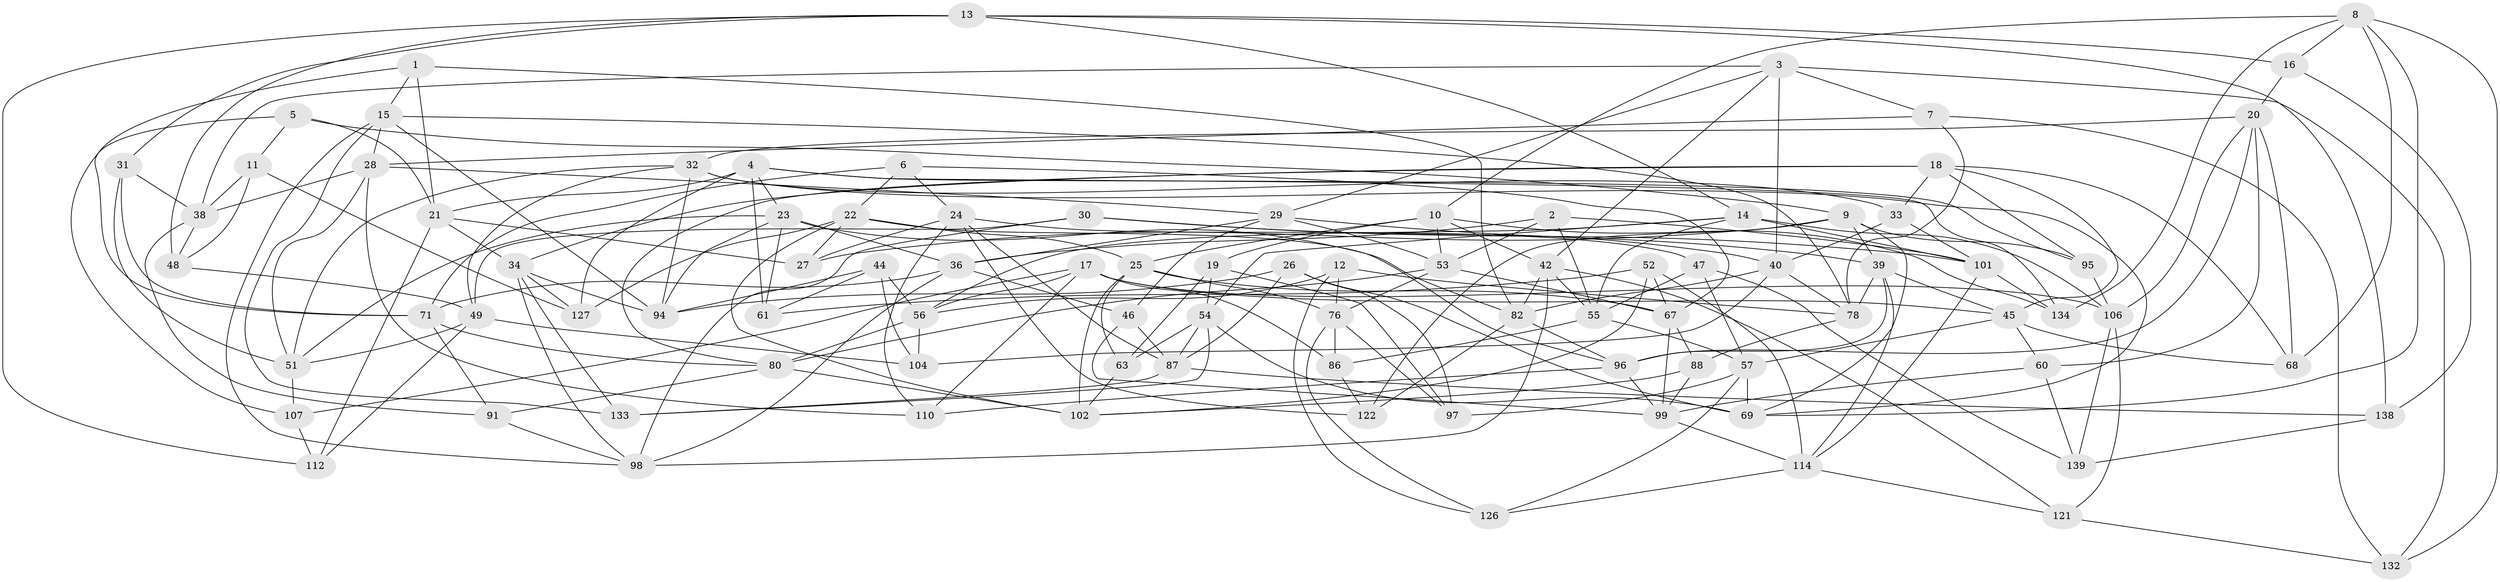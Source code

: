 // Generated by graph-tools (version 1.1) at 2025/52/02/27/25 19:52:31]
// undirected, 90 vertices, 229 edges
graph export_dot {
graph [start="1"]
  node [color=gray90,style=filled];
  1;
  2;
  3 [super="+35"];
  4 [super="+64"];
  5;
  6;
  7;
  8 [super="+59"];
  9 [super="+128"];
  10 [super="+74"];
  11;
  12;
  13 [super="+108"];
  14 [super="+70"];
  15 [super="+77"];
  16;
  17 [super="+79"];
  18 [super="+90"];
  19;
  20 [super="+117"];
  21 [super="+115"];
  22 [super="+83"];
  23 [super="+58"];
  24 [super="+43"];
  25 [super="+41"];
  26;
  27;
  28 [super="+93"];
  29 [super="+135"];
  30;
  31;
  32 [super="+109"];
  33;
  34 [super="+105"];
  36 [super="+37"];
  38 [super="+136"];
  39 [super="+89"];
  40 [super="+72"];
  42 [super="+50"];
  44;
  45 [super="+75"];
  46;
  47;
  48;
  49 [super="+100"];
  51 [super="+65"];
  52;
  53 [super="+66"];
  54 [super="+125"];
  55 [super="+130"];
  56 [super="+73"];
  57 [super="+62"];
  60;
  61;
  63;
  67 [super="+118"];
  68;
  69 [super="+111"];
  71 [super="+123"];
  76 [super="+84"];
  78 [super="+81"];
  80 [super="+92"];
  82 [super="+85"];
  86;
  87 [super="+131"];
  88;
  91;
  94 [super="+119"];
  95;
  96 [super="+116"];
  97;
  98 [super="+137"];
  99 [super="+129"];
  101 [super="+113"];
  102 [super="+103"];
  104;
  106 [super="+124"];
  107;
  110;
  112;
  114 [super="+120"];
  121;
  122;
  126;
  127;
  132;
  133;
  134;
  138;
  139;
  1 -- 71;
  1 -- 82;
  1 -- 15;
  1 -- 21;
  2 -- 53;
  2 -- 101;
  2 -- 55;
  2 -- 36;
  3 -- 29;
  3 -- 40;
  3 -- 38;
  3 -- 42;
  3 -- 132;
  3 -- 7;
  4 -- 95;
  4 -- 127;
  4 -- 61;
  4 -- 21;
  4 -- 134;
  4 -- 23;
  5 -- 21;
  5 -- 11;
  5 -- 107;
  5 -- 9;
  6 -- 71;
  6 -- 22;
  6 -- 24;
  6 -- 67;
  7 -- 78;
  7 -- 28;
  7 -- 132;
  8 -- 16;
  8 -- 10;
  8 -- 69;
  8 -- 132;
  8 -- 134;
  8 -- 68;
  9 -- 95;
  9 -- 27;
  9 -- 69;
  9 -- 122;
  9 -- 39;
  10 -- 53;
  10 -- 42;
  10 -- 19;
  10 -- 25;
  10 -- 134;
  11 -- 38;
  11 -- 127;
  11 -- 48;
  12 -- 56;
  12 -- 126;
  12 -- 76;
  12 -- 78;
  13 -- 16;
  13 -- 112;
  13 -- 48;
  13 -- 138;
  13 -- 14;
  13 -- 31;
  14 -- 101;
  14 -- 106;
  14 -- 55;
  14 -- 54;
  14 -- 56;
  15 -- 133;
  15 -- 78;
  15 -- 98;
  15 -- 94;
  15 -- 28;
  16 -- 138;
  16 -- 20;
  17 -- 110;
  17 -- 106;
  17 -- 107;
  17 -- 86;
  17 -- 56;
  17 -- 45;
  18 -- 33;
  18 -- 95;
  18 -- 68;
  18 -- 80;
  18 -- 34;
  18 -- 45;
  19 -- 97;
  19 -- 63;
  19 -- 54;
  20 -- 68;
  20 -- 60;
  20 -- 96;
  20 -- 32;
  20 -- 106;
  21 -- 34;
  21 -- 112;
  21 -- 27;
  22 -- 102;
  22 -- 27;
  22 -- 25;
  22 -- 127;
  22 -- 96;
  23 -- 94;
  23 -- 36;
  23 -- 51;
  23 -- 61;
  23 -- 82;
  24 -- 47;
  24 -- 110;
  24 -- 87;
  24 -- 122;
  24 -- 27;
  25 -- 76;
  25 -- 102;
  25 -- 63;
  25 -- 67;
  26 -- 94;
  26 -- 97;
  26 -- 69;
  26 -- 87;
  28 -- 110;
  28 -- 29;
  28 -- 38;
  28 -- 51;
  29 -- 46;
  29 -- 53;
  29 -- 36;
  29 -- 39;
  30 -- 98;
  30 -- 40;
  30 -- 101;
  30 -- 49;
  31 -- 71;
  31 -- 38;
  31 -- 51;
  32 -- 33;
  32 -- 51;
  32 -- 49;
  32 -- 69;
  32 -- 94;
  33 -- 40;
  33 -- 101;
  34 -- 133;
  34 -- 127;
  34 -- 94;
  34 -- 98;
  36 -- 71;
  36 -- 98;
  36 -- 46;
  38 -- 91;
  38 -- 48;
  39 -- 78;
  39 -- 96;
  39 -- 114;
  39 -- 45;
  40 -- 82;
  40 -- 104;
  40 -- 78;
  42 -- 121;
  42 -- 82;
  42 -- 55;
  42 -- 98;
  44 -- 104;
  44 -- 61;
  44 -- 94;
  44 -- 56;
  45 -- 57;
  45 -- 60;
  45 -- 68;
  46 -- 99;
  46 -- 87;
  47 -- 139;
  47 -- 55;
  47 -- 57;
  48 -- 49;
  49 -- 112;
  49 -- 104;
  49 -- 51;
  51 -- 107;
  52 -- 67;
  52 -- 102;
  52 -- 61;
  52 -- 114;
  53 -- 80;
  53 -- 76;
  53 -- 67;
  54 -- 63;
  54 -- 133;
  54 -- 87;
  54 -- 69;
  55 -- 57;
  55 -- 86;
  56 -- 104;
  56 -- 80;
  57 -- 97;
  57 -- 69;
  57 -- 126;
  60 -- 99;
  60 -- 139;
  63 -- 102;
  67 -- 88;
  67 -- 99;
  71 -- 80;
  71 -- 91;
  76 -- 97;
  76 -- 126;
  76 -- 86;
  78 -- 88;
  80 -- 91;
  80 -- 102;
  82 -- 96;
  82 -- 122;
  86 -- 122;
  87 -- 133;
  87 -- 138;
  88 -- 102;
  88 -- 99;
  91 -- 98;
  95 -- 106;
  96 -- 99;
  96 -- 110;
  99 -- 114;
  101 -- 114;
  101 -- 134;
  106 -- 139;
  106 -- 121;
  107 -- 112;
  114 -- 121;
  114 -- 126;
  121 -- 132;
  138 -- 139;
}
